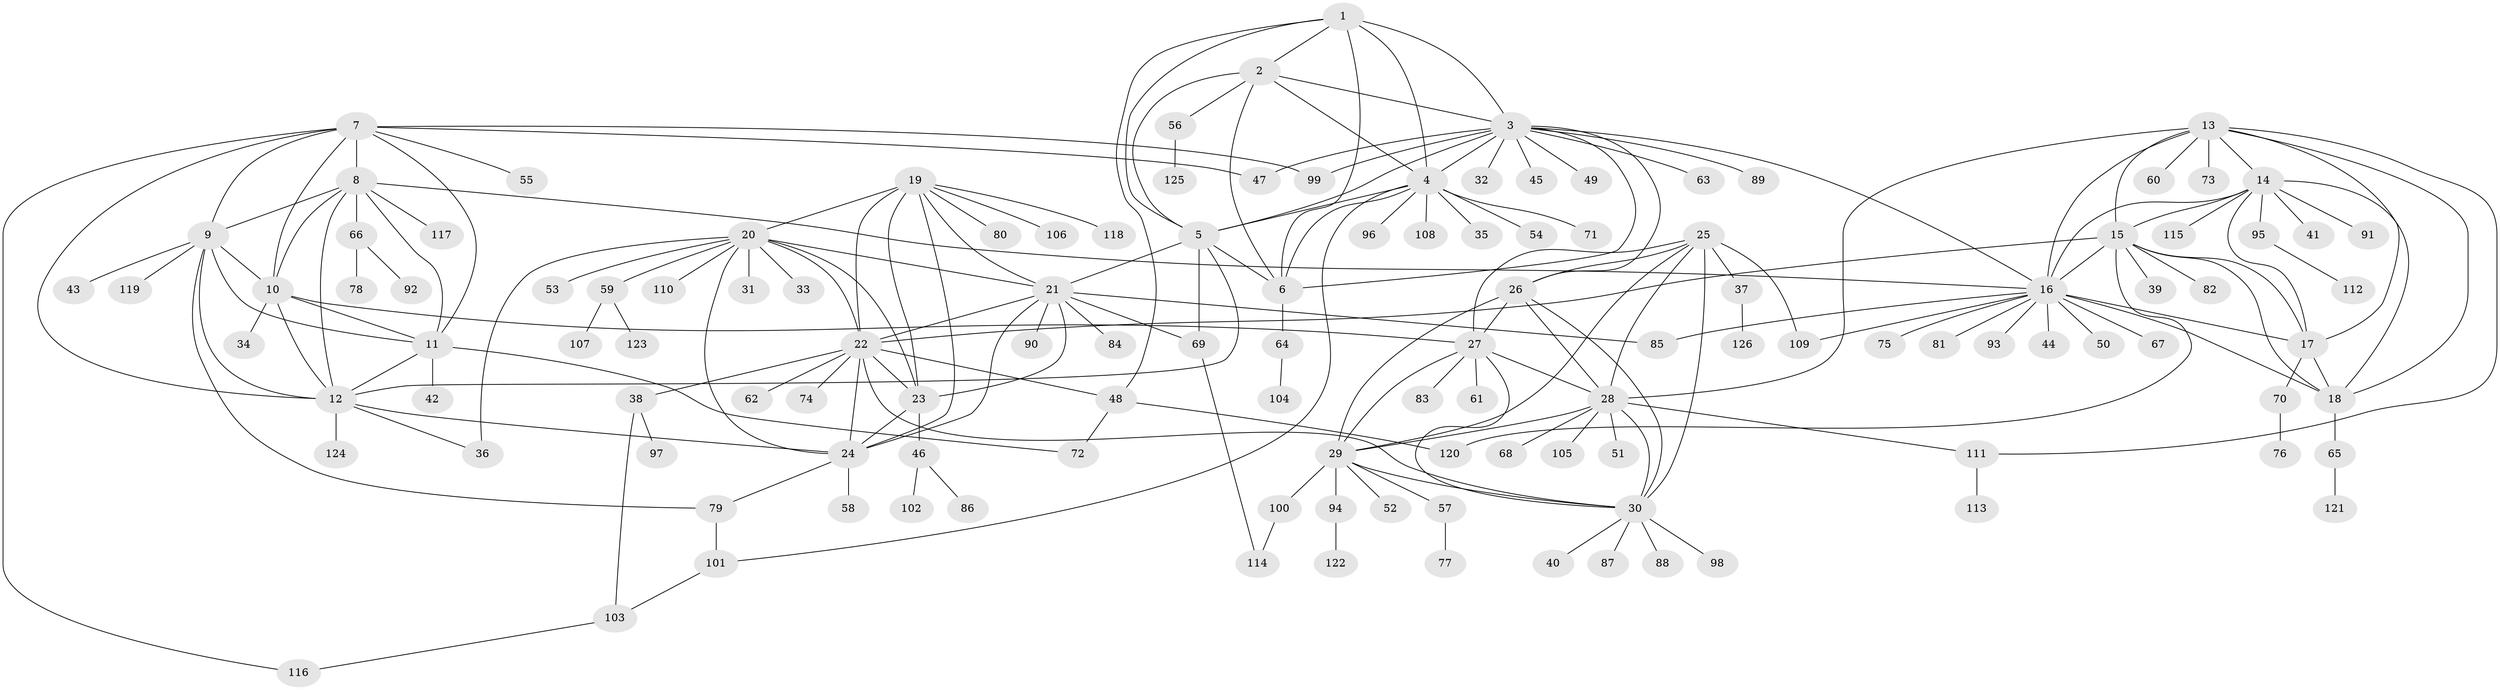 // Generated by graph-tools (version 1.1) at 2025/02/03/09/25 03:02:40]
// undirected, 126 vertices, 196 edges
graph export_dot {
graph [start="1"]
  node [color=gray90,style=filled];
  1;
  2;
  3;
  4;
  5;
  6;
  7;
  8;
  9;
  10;
  11;
  12;
  13;
  14;
  15;
  16;
  17;
  18;
  19;
  20;
  21;
  22;
  23;
  24;
  25;
  26;
  27;
  28;
  29;
  30;
  31;
  32;
  33;
  34;
  35;
  36;
  37;
  38;
  39;
  40;
  41;
  42;
  43;
  44;
  45;
  46;
  47;
  48;
  49;
  50;
  51;
  52;
  53;
  54;
  55;
  56;
  57;
  58;
  59;
  60;
  61;
  62;
  63;
  64;
  65;
  66;
  67;
  68;
  69;
  70;
  71;
  72;
  73;
  74;
  75;
  76;
  77;
  78;
  79;
  80;
  81;
  82;
  83;
  84;
  85;
  86;
  87;
  88;
  89;
  90;
  91;
  92;
  93;
  94;
  95;
  96;
  97;
  98;
  99;
  100;
  101;
  102;
  103;
  104;
  105;
  106;
  107;
  108;
  109;
  110;
  111;
  112;
  113;
  114;
  115;
  116;
  117;
  118;
  119;
  120;
  121;
  122;
  123;
  124;
  125;
  126;
  1 -- 2;
  1 -- 3;
  1 -- 4;
  1 -- 5;
  1 -- 6;
  1 -- 48;
  2 -- 3;
  2 -- 4;
  2 -- 5;
  2 -- 6;
  2 -- 56;
  3 -- 4;
  3 -- 5;
  3 -- 6;
  3 -- 16;
  3 -- 26;
  3 -- 32;
  3 -- 45;
  3 -- 47;
  3 -- 49;
  3 -- 63;
  3 -- 89;
  3 -- 99;
  4 -- 5;
  4 -- 6;
  4 -- 35;
  4 -- 54;
  4 -- 71;
  4 -- 96;
  4 -- 101;
  4 -- 108;
  5 -- 6;
  5 -- 12;
  5 -- 21;
  5 -- 69;
  6 -- 64;
  7 -- 8;
  7 -- 9;
  7 -- 10;
  7 -- 11;
  7 -- 12;
  7 -- 47;
  7 -- 55;
  7 -- 99;
  7 -- 116;
  8 -- 9;
  8 -- 10;
  8 -- 11;
  8 -- 12;
  8 -- 16;
  8 -- 66;
  8 -- 117;
  9 -- 10;
  9 -- 11;
  9 -- 12;
  9 -- 43;
  9 -- 79;
  9 -- 119;
  10 -- 11;
  10 -- 12;
  10 -- 27;
  10 -- 34;
  11 -- 12;
  11 -- 42;
  11 -- 72;
  12 -- 24;
  12 -- 36;
  12 -- 124;
  13 -- 14;
  13 -- 15;
  13 -- 16;
  13 -- 17;
  13 -- 18;
  13 -- 28;
  13 -- 60;
  13 -- 73;
  13 -- 111;
  14 -- 15;
  14 -- 16;
  14 -- 17;
  14 -- 18;
  14 -- 41;
  14 -- 91;
  14 -- 95;
  14 -- 115;
  15 -- 16;
  15 -- 17;
  15 -- 18;
  15 -- 22;
  15 -- 39;
  15 -- 82;
  15 -- 120;
  16 -- 17;
  16 -- 18;
  16 -- 44;
  16 -- 50;
  16 -- 67;
  16 -- 75;
  16 -- 81;
  16 -- 85;
  16 -- 93;
  16 -- 109;
  17 -- 18;
  17 -- 70;
  18 -- 65;
  19 -- 20;
  19 -- 21;
  19 -- 22;
  19 -- 23;
  19 -- 24;
  19 -- 80;
  19 -- 106;
  19 -- 118;
  20 -- 21;
  20 -- 22;
  20 -- 23;
  20 -- 24;
  20 -- 31;
  20 -- 33;
  20 -- 36;
  20 -- 53;
  20 -- 59;
  20 -- 110;
  21 -- 22;
  21 -- 23;
  21 -- 24;
  21 -- 69;
  21 -- 84;
  21 -- 85;
  21 -- 90;
  22 -- 23;
  22 -- 24;
  22 -- 30;
  22 -- 38;
  22 -- 48;
  22 -- 62;
  22 -- 74;
  23 -- 24;
  23 -- 46;
  24 -- 58;
  24 -- 79;
  25 -- 26;
  25 -- 27;
  25 -- 28;
  25 -- 29;
  25 -- 30;
  25 -- 37;
  25 -- 109;
  26 -- 27;
  26 -- 28;
  26 -- 29;
  26 -- 30;
  27 -- 28;
  27 -- 29;
  27 -- 30;
  27 -- 61;
  27 -- 83;
  28 -- 29;
  28 -- 30;
  28 -- 51;
  28 -- 68;
  28 -- 105;
  28 -- 111;
  29 -- 30;
  29 -- 52;
  29 -- 57;
  29 -- 94;
  29 -- 100;
  30 -- 40;
  30 -- 87;
  30 -- 88;
  30 -- 98;
  37 -- 126;
  38 -- 97;
  38 -- 103;
  46 -- 86;
  46 -- 102;
  48 -- 72;
  48 -- 120;
  56 -- 125;
  57 -- 77;
  59 -- 107;
  59 -- 123;
  64 -- 104;
  65 -- 121;
  66 -- 78;
  66 -- 92;
  69 -- 114;
  70 -- 76;
  79 -- 101;
  94 -- 122;
  95 -- 112;
  100 -- 114;
  101 -- 103;
  103 -- 116;
  111 -- 113;
}
